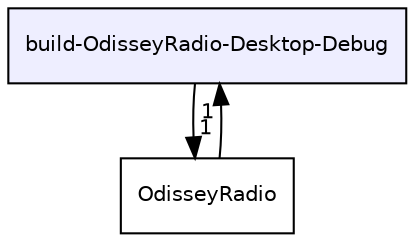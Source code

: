 digraph "build-OdisseyRadio-Desktop-Debug" {
  compound=true
  node [ fontsize="10", fontname="Helvetica"];
  edge [ labelfontsize="10", labelfontname="Helvetica"];
  dir_d48a51e45c2941f9fc751ae6ee9f7b5e [shape=box, label="build-OdisseyRadio-Desktop-Debug", style="filled", fillcolor="#eeeeff", pencolor="black", URL="dir_d48a51e45c2941f9fc751ae6ee9f7b5e.html"];
  dir_09cc22008ec7584fd94de0997775f939 [shape=box label="OdisseyRadio" URL="dir_09cc22008ec7584fd94de0997775f939.html"];
  dir_d48a51e45c2941f9fc751ae6ee9f7b5e->dir_09cc22008ec7584fd94de0997775f939 [headlabel="1", labeldistance=1.5 headhref="dir_000000_000001.html"];
  dir_09cc22008ec7584fd94de0997775f939->dir_d48a51e45c2941f9fc751ae6ee9f7b5e [headlabel="1", labeldistance=1.5 headhref="dir_000001_000000.html"];
}
